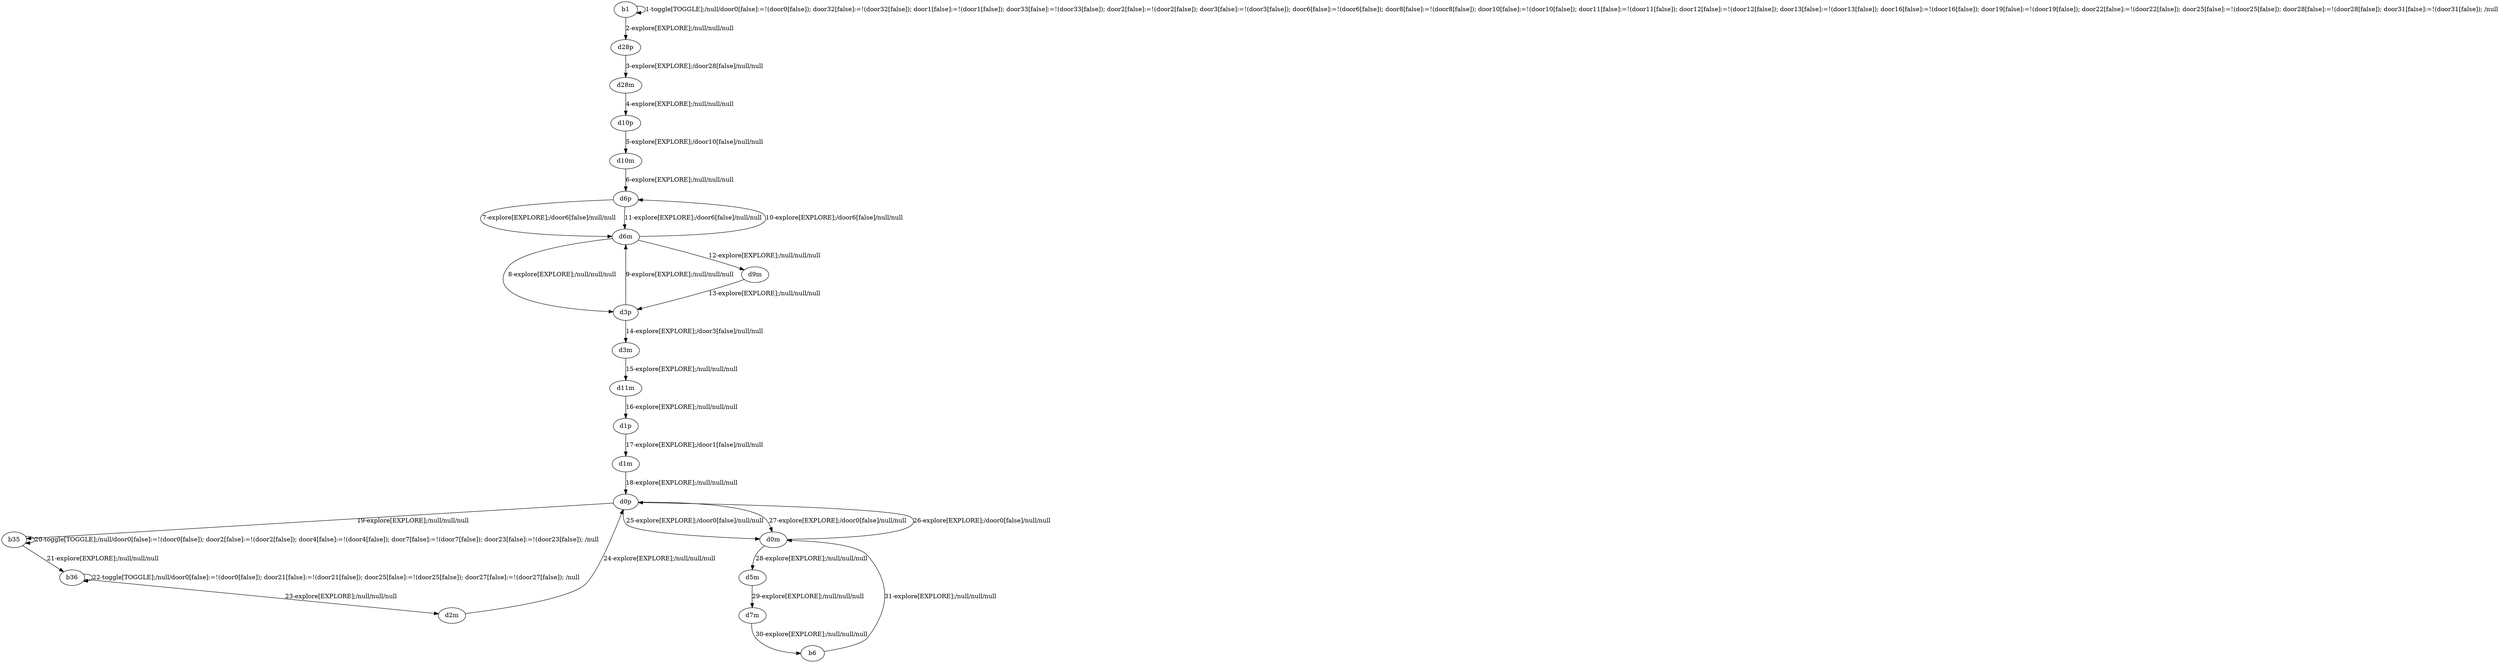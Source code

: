 # Total number of goals covered by this test: 1
# b6 --> d0m

digraph g {
"b1" -> "b1" [label = "1-toggle[TOGGLE];/null/door0[false]:=!(door0[false]); door32[false]:=!(door32[false]); door1[false]:=!(door1[false]); door33[false]:=!(door33[false]); door2[false]:=!(door2[false]); door3[false]:=!(door3[false]); door6[false]:=!(door6[false]); door8[false]:=!(door8[false]); door10[false]:=!(door10[false]); door11[false]:=!(door11[false]); door12[false]:=!(door12[false]); door13[false]:=!(door13[false]); door16[false]:=!(door16[false]); door19[false]:=!(door19[false]); door22[false]:=!(door22[false]); door25[false]:=!(door25[false]); door28[false]:=!(door28[false]); door31[false]:=!(door31[false]); /null"];
"b1" -> "d28p" [label = "2-explore[EXPLORE];/null/null/null"];
"d28p" -> "d28m" [label = "3-explore[EXPLORE];/door28[false]/null/null"];
"d28m" -> "d10p" [label = "4-explore[EXPLORE];/null/null/null"];
"d10p" -> "d10m" [label = "5-explore[EXPLORE];/door10[false]/null/null"];
"d10m" -> "d6p" [label = "6-explore[EXPLORE];/null/null/null"];
"d6p" -> "d6m" [label = "7-explore[EXPLORE];/door6[false]/null/null"];
"d6m" -> "d3p" [label = "8-explore[EXPLORE];/null/null/null"];
"d3p" -> "d6m" [label = "9-explore[EXPLORE];/null/null/null"];
"d6m" -> "d6p" [label = "10-explore[EXPLORE];/door6[false]/null/null"];
"d6p" -> "d6m" [label = "11-explore[EXPLORE];/door6[false]/null/null"];
"d6m" -> "d9m" [label = "12-explore[EXPLORE];/null/null/null"];
"d9m" -> "d3p" [label = "13-explore[EXPLORE];/null/null/null"];
"d3p" -> "d3m" [label = "14-explore[EXPLORE];/door3[false]/null/null"];
"d3m" -> "d11m" [label = "15-explore[EXPLORE];/null/null/null"];
"d11m" -> "d1p" [label = "16-explore[EXPLORE];/null/null/null"];
"d1p" -> "d1m" [label = "17-explore[EXPLORE];/door1[false]/null/null"];
"d1m" -> "d0p" [label = "18-explore[EXPLORE];/null/null/null"];
"d0p" -> "b35" [label = "19-explore[EXPLORE];/null/null/null"];
"b35" -> "b35" [label = "20-toggle[TOGGLE];/null/door0[false]:=!(door0[false]); door2[false]:=!(door2[false]); door4[false]:=!(door4[false]); door7[false]:=!(door7[false]); door23[false]:=!(door23[false]); /null"];
"b35" -> "b36" [label = "21-explore[EXPLORE];/null/null/null"];
"b36" -> "b36" [label = "22-toggle[TOGGLE];/null/door0[false]:=!(door0[false]); door21[false]:=!(door21[false]); door25[false]:=!(door25[false]); door27[false]:=!(door27[false]); /null"];
"b36" -> "d2m" [label = "23-explore[EXPLORE];/null/null/null"];
"d2m" -> "d0p" [label = "24-explore[EXPLORE];/null/null/null"];
"d0p" -> "d0m" [label = "25-explore[EXPLORE];/door0[false]/null/null"];
"d0m" -> "d0p" [label = "26-explore[EXPLORE];/door0[false]/null/null"];
"d0p" -> "d0m" [label = "27-explore[EXPLORE];/door0[false]/null/null"];
"d0m" -> "d5m" [label = "28-explore[EXPLORE];/null/null/null"];
"d5m" -> "d7m" [label = "29-explore[EXPLORE];/null/null/null"];
"d7m" -> "b6" [label = "30-explore[EXPLORE];/null/null/null"];
"b6" -> "d0m" [label = "31-explore[EXPLORE];/null/null/null"];
}